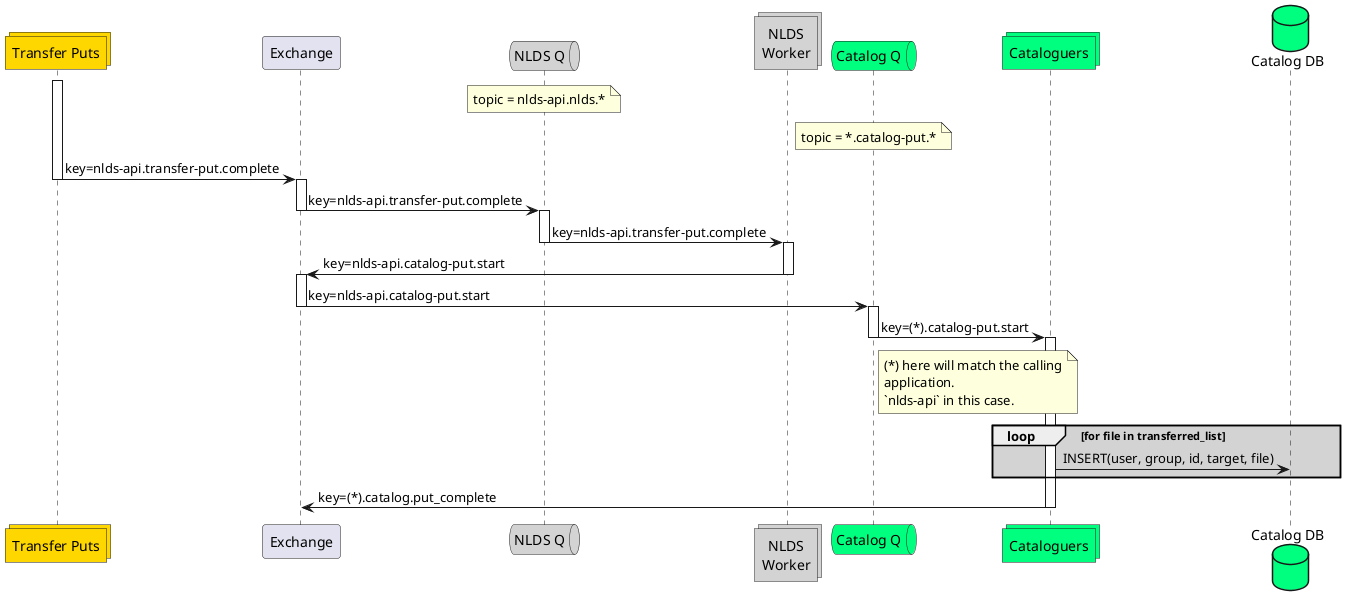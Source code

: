 @startuml message_flow_put3

collections transfer_puts as "Transfer Puts" #gold

participant wex as "Exchange"

queue qw as "NLDS Q" #lightgrey
note over qw
    topic = nlds-api.nlds.*
end note
collections work as "NLDS\nWorker" #lightgrey

queue qc as "Catalog Q" #springgreen
collections catalog as "Cataloguers" #springgreen
database catalog_db as "Catalog DB" #springgreen
note over qc
    topic = *.catalog-put.*
end note

activate transfer_puts
transfer_puts -> wex : key=nlds-api.transfer-put.complete
deactivate transfer_puts

activate wex
wex -> qw : key=nlds-api.transfer-put.complete
deactivate wex

activate qw
qw -> work : key=nlds-api.transfer-put.complete
deactivate qw

activate work
work -> wex : key=nlds-api.catalog-put.start
deactivate work

activate wex
wex -> qc : key=nlds-api.catalog-put.start
deactivate wex

activate qc
qc -> catalog : key=(*).catalog-put.start
deactivate qc
note right of qc
    (*) here will match the calling
    application.
    `nlds-api` in this case.
end note

activate catalog
loop #lightgrey for file in transferred_list 
    catalog -> catalog_db : INSERT(user, group, id, target, file)
end
catalog -> wex : key=(*).catalog.put_complete
deactivate catalog


@enduml